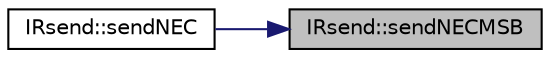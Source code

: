 digraph "IRsend::sendNECMSB"
{
 // LATEX_PDF_SIZE
  edge [fontname="Helvetica",fontsize="10",labelfontname="Helvetica",labelfontsize="10"];
  node [fontname="Helvetica",fontsize="10",shape=record];
  rankdir="RL";
  Node1 [label="IRsend::sendNECMSB",height=0.2,width=0.4,color="black", fillcolor="grey75", style="filled", fontcolor="black",tooltip=" "];
  Node1 -> Node2 [dir="back",color="midnightblue",fontsize="10",style="solid",fontname="Helvetica"];
  Node2 [label="IRsend::sendNEC",height=0.2,width=0.4,color="black", fillcolor="white", style="filled",URL="$class_i_rsend.html#a2a6f485602665ff9556e2c1e4d456669",tooltip=" "];
}
